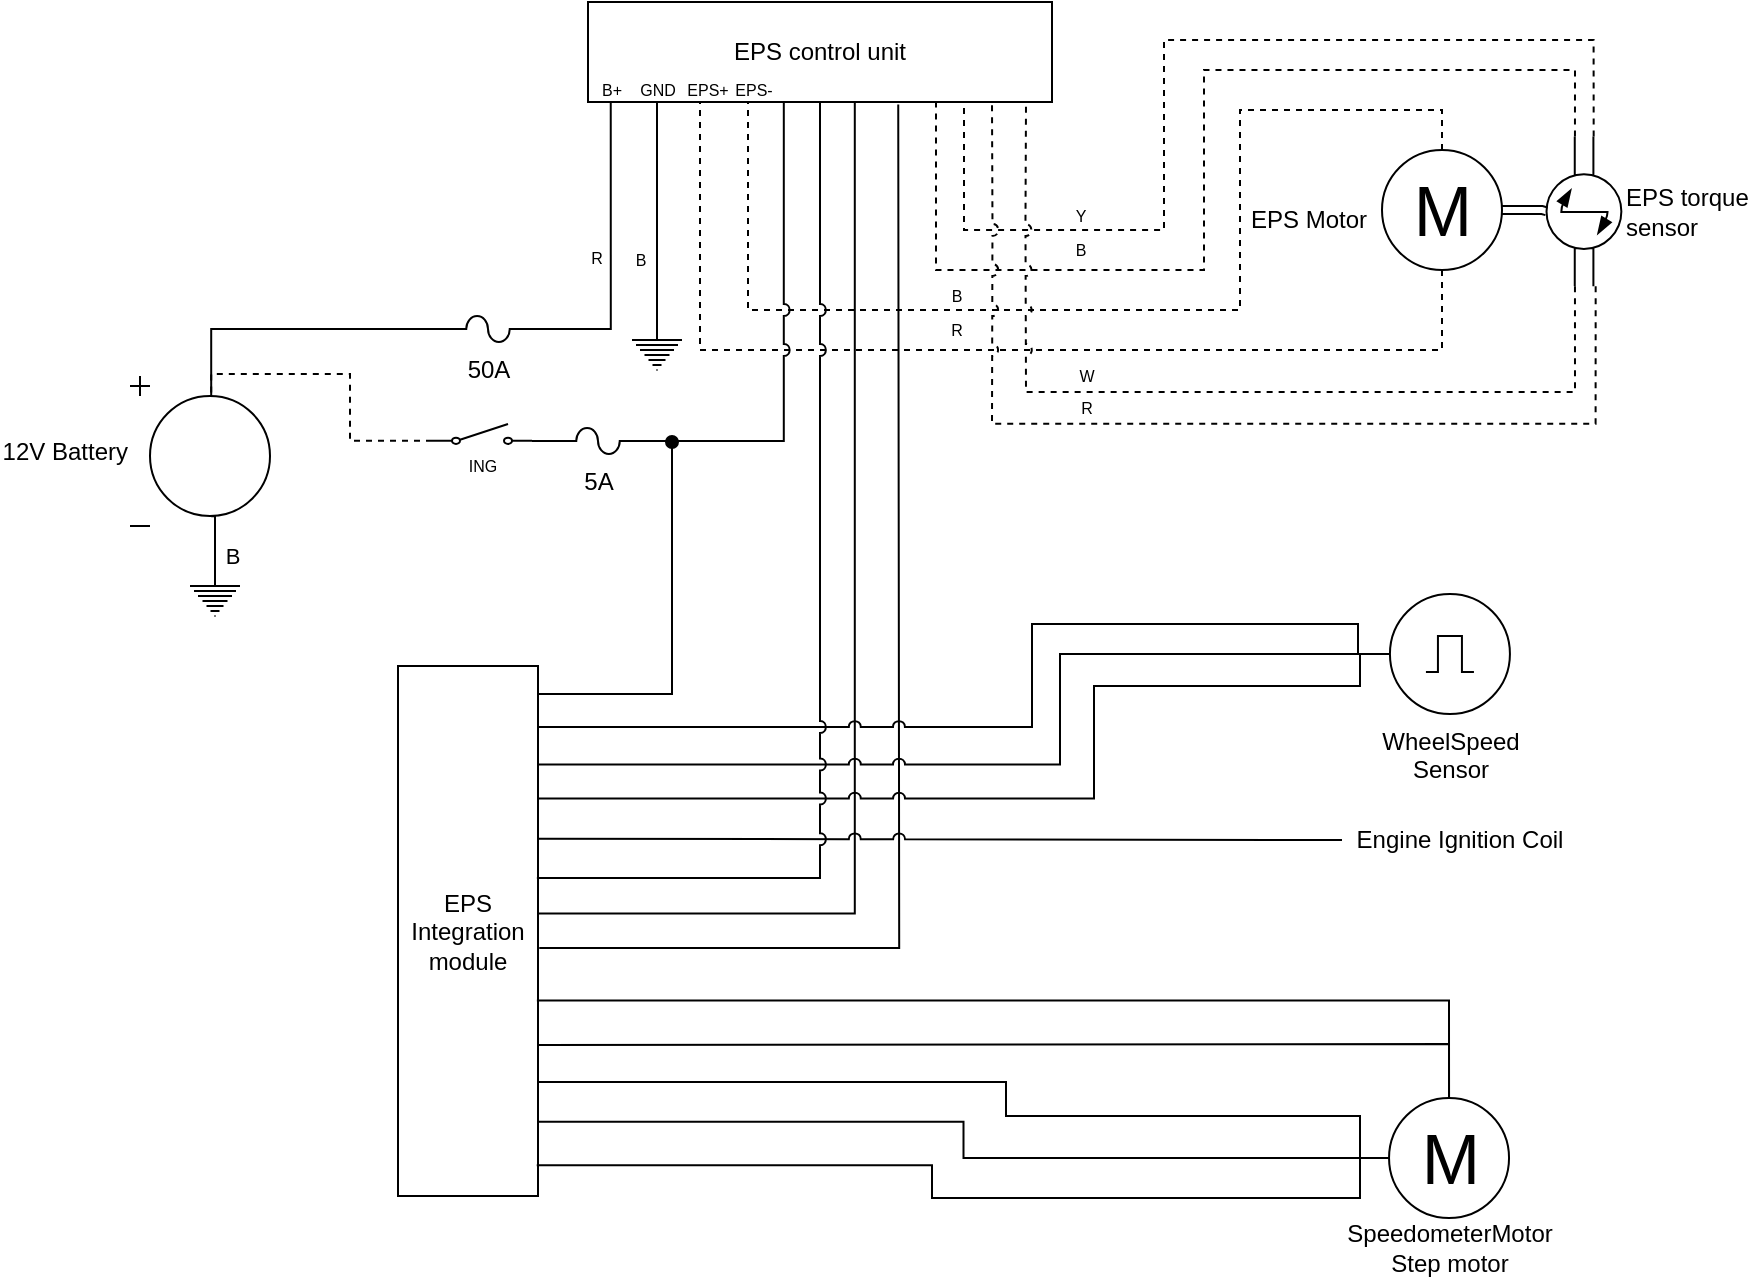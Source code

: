 <mxfile version="16.0.0" type="device"><diagram name="Page-1" id="7e0a89b8-554c-2b80-1dc8-d5c74ca68de4"><mxGraphModel dx="1221" dy="764" grid="0" gridSize="10" guides="1" tooltips="1" connect="1" arrows="1" fold="1" page="1" pageScale="1" pageWidth="1100" pageHeight="850" background="none" math="0" shadow="0"><root><mxCell id="0"/><mxCell id="1" parent="0"/><mxCell id="TnD8wYBWgHImMYuHP2lg-18" style="edgeStyle=orthogonalEdgeStyle;rounded=0;orthogonalLoop=1;jettySize=auto;html=1;exitX=0.58;exitY=0.135;exitDx=0;exitDy=0;exitPerimeter=0;entryX=0;entryY=0.5;entryDx=0;entryDy=0;entryPerimeter=0;endArrow=none;endFill=0;" edge="1" parent="1" source="TnD8wYBWgHImMYuHP2lg-5" target="TnD8wYBWgHImMYuHP2lg-24"><mxGeometry relative="1" as="geometry"><Array as="points"><mxPoint x="162" y="260"/></Array></mxGeometry></mxCell><mxCell id="TnD8wYBWgHImMYuHP2lg-10" value="" style="group" vertex="1" connectable="0" parent="1"><mxGeometry x="746.97" y="644" width="68" height="90" as="geometry"/></mxCell><mxCell id="TnD8wYBWgHImMYuHP2lg-11" value="M" style="verticalLabelPosition=middle;shadow=0;dashed=0;align=center;html=1;verticalAlign=middle;strokeWidth=1;shape=ellipse;aspect=fixed;fontSize=35;" vertex="1" parent="TnD8wYBWgHImMYuHP2lg-10"><mxGeometry x="3.552" width="60" height="60" as="geometry"/></mxCell><mxCell id="TnD8wYBWgHImMYuHP2lg-12" value="SpeedometerMotor&lt;br&gt;Step motor" style="text;html=1;strokeColor=none;fillColor=none;align=center;verticalAlign=middle;whiteSpace=wrap;rounded=0;" vertex="1" parent="TnD8wYBWgHImMYuHP2lg-10"><mxGeometry y="60" width="68" height="30" as="geometry"/></mxCell><mxCell id="TnD8wYBWgHImMYuHP2lg-83" style="edgeStyle=orthogonalEdgeStyle;rounded=0;jumpStyle=arc;jumpSize=6;orthogonalLoop=1;jettySize=auto;html=1;exitX=0.467;exitY=0.006;exitDx=0;exitDy=0;entryX=0.575;entryY=1.007;entryDx=0;entryDy=0;entryPerimeter=0;fontSize=12;startArrow=none;startFill=0;endArrow=none;endFill=0;exitPerimeter=0;" edge="1" parent="1" source="TnD8wYBWgHImMYuHP2lg-14" target="TnD8wYBWgHImMYuHP2lg-1"><mxGeometry relative="1" as="geometry"/></mxCell><mxCell id="TnD8wYBWgHImMYuHP2lg-84" style="edgeStyle=orthogonalEdgeStyle;rounded=0;jumpStyle=arc;jumpSize=6;orthogonalLoop=1;jettySize=auto;html=1;exitX=0.532;exitY=-0.009;exitDx=0;exitDy=0;fontSize=12;startArrow=none;startFill=0;endArrow=none;endFill=0;exitPerimeter=0;" edge="1" parent="1" source="TnD8wYBWgHImMYuHP2lg-14"><mxGeometry relative="1" as="geometry"><mxPoint x="505.118" y="147.294" as="targetPoint"/></mxGeometry></mxCell><mxCell id="TnD8wYBWgHImMYuHP2lg-14" value="EPS Integration module" style="rounded=0;whiteSpace=wrap;html=1;direction=south;" vertex="1" parent="1"><mxGeometry x="255" y="428" width="70" height="265" as="geometry"/></mxCell><mxCell id="TnD8wYBWgHImMYuHP2lg-21" value="B" style="edgeStyle=orthogonalEdgeStyle;rounded=0;orthogonalLoop=1;jettySize=auto;html=1;exitX=0.5;exitY=0;exitDx=0;exitDy=0;exitPerimeter=0;endArrow=none;endFill=0;entryX=0.5;entryY=1;entryDx=0;entryDy=0;fontSize=8;" edge="1" parent="1" source="TnD8wYBWgHImMYuHP2lg-20" target="TnD8wYBWgHImMYuHP2lg-28"><mxGeometry x="-0.397" y="9" relative="1" as="geometry"><mxPoint x="383" y="220" as="targetPoint"/><Array as="points"><mxPoint x="385" y="242"/><mxPoint x="385" y="242"/></Array><mxPoint as="offset"/></mxGeometry></mxCell><mxCell id="TnD8wYBWgHImMYuHP2lg-20" value="" style="pointerEvents=1;verticalLabelPosition=bottom;shadow=0;dashed=0;align=center;html=1;verticalAlign=top;shape=mxgraph.electrical.signal_sources.protective_earth;" vertex="1" parent="1"><mxGeometry x="372" y="260" width="25" height="20" as="geometry"/></mxCell><mxCell id="TnD8wYBWgHImMYuHP2lg-25" style="edgeStyle=orthogonalEdgeStyle;rounded=0;orthogonalLoop=1;jettySize=auto;html=1;exitX=1;exitY=0.5;exitDx=0;exitDy=0;exitPerimeter=0;entryX=0.049;entryY=0.983;entryDx=0;entryDy=0;entryPerimeter=0;endArrow=none;endFill=0;" edge="1" parent="1" source="TnD8wYBWgHImMYuHP2lg-24" target="TnD8wYBWgHImMYuHP2lg-1"><mxGeometry relative="1" as="geometry"/></mxCell><mxCell id="TnD8wYBWgHImMYuHP2lg-26" value="R" style="edgeLabel;html=1;align=center;verticalAlign=middle;resizable=0;points=[];fontSize=8;" vertex="1" connectable="0" parent="TnD8wYBWgHImMYuHP2lg-25"><mxGeometry x="-0.71" y="2" relative="1" as="geometry"><mxPoint x="14" y="-34" as="offset"/></mxGeometry></mxCell><mxCell id="TnD8wYBWgHImMYuHP2lg-24" value="50A" style="pointerEvents=1;verticalLabelPosition=bottom;shadow=0;dashed=0;align=center;html=1;verticalAlign=top;shape=mxgraph.electrical.miscellaneous.fuse_4;" vertex="1" parent="1"><mxGeometry x="283" y="253" width="34" height="13" as="geometry"/></mxCell><mxCell id="TnD8wYBWgHImMYuHP2lg-29" style="edgeStyle=orthogonalEdgeStyle;rounded=0;orthogonalLoop=1;jettySize=auto;html=1;exitX=0.5;exitY=1;exitDx=0;exitDy=0;fontSize=8;endArrow=none;endFill=0;entryX=0.25;entryY=1;entryDx=0;entryDy=0;dashed=1;" edge="1" parent="1" source="TnD8wYBWgHImMYuHP2lg-4" target="TnD8wYBWgHImMYuHP2lg-1"><mxGeometry relative="1" as="geometry"><mxPoint x="670" y="280" as="targetPoint"/><Array as="points"><mxPoint x="777" y="270"/><mxPoint x="406" y="270"/></Array></mxGeometry></mxCell><mxCell id="TnD8wYBWgHImMYuHP2lg-32" value="R" style="edgeLabel;html=1;align=center;verticalAlign=middle;resizable=0;points=[];fontSize=8;" vertex="1" connectable="0" parent="TnD8wYBWgHImMYuHP2lg-29"><mxGeometry x="0.026" relative="1" as="geometry"><mxPoint x="-8" y="-10" as="offset"/></mxGeometry></mxCell><mxCell id="TnD8wYBWgHImMYuHP2lg-30" value="" style="group" vertex="1" connectable="0" parent="1"><mxGeometry x="676.5" y="170" width="208.94" height="90" as="geometry"/></mxCell><mxCell id="TnD8wYBWgHImMYuHP2lg-23" value="" style="group" vertex="1" connectable="0" parent="TnD8wYBWgHImMYuHP2lg-30"><mxGeometry x="67" width="141.94" height="90" as="geometry"/></mxCell><mxCell id="TnD8wYBWgHImMYuHP2lg-9" value="" style="group;labelPosition=left;verticalLabelPosition=bottom;align=right;verticalAlign=top;" vertex="1" connectable="0" parent="TnD8wYBWgHImMYuHP2lg-23"><mxGeometry width="67" height="90" as="geometry"/></mxCell><mxCell id="TnD8wYBWgHImMYuHP2lg-4" value="M" style="verticalLabelPosition=middle;shadow=0;dashed=0;align=center;html=1;verticalAlign=middle;strokeWidth=1;shape=ellipse;aspect=fixed;fontSize=35;" vertex="1" parent="TnD8wYBWgHImMYuHP2lg-9"><mxGeometry x="3.5" width="60" height="60" as="geometry"/></mxCell><mxCell id="TnD8wYBWgHImMYuHP2lg-22" value="EPS torque&lt;br&gt;sensor" style="verticalLabelPosition=middle;aspect=fixed;html=1;verticalAlign=middle;strokeColor=#000000;fillColor=#000000;align=left;outlineConnect=0;shape=mxgraph.fluid_power.x11940;points=[[0,0.37,0],[0,0.62,0],[1,0.37,0],[1,0.62,0]];labelPosition=right;direction=south;" vertex="1" parent="TnD8wYBWgHImMYuHP2lg-23"><mxGeometry x="85.76" y="-6.76" width="37.42" height="74.94" as="geometry"/></mxCell><mxCell id="TnD8wYBWgHImMYuHP2lg-38" style="edgeStyle=orthogonalEdgeStyle;shape=link;rounded=0;orthogonalLoop=1;jettySize=auto;html=1;exitX=1;exitY=0.5;exitDx=0;exitDy=0;fontSize=8;endArrow=none;endFill=0;" edge="1" parent="TnD8wYBWgHImMYuHP2lg-23" source="TnD8wYBWgHImMYuHP2lg-4" target="TnD8wYBWgHImMYuHP2lg-22"><mxGeometry relative="1" as="geometry"/></mxCell><mxCell id="TnD8wYBWgHImMYuHP2lg-8" value="EPS Motor" style="text;html=1;strokeColor=none;fillColor=none;align=center;verticalAlign=middle;whiteSpace=wrap;rounded=0;" vertex="1" parent="TnD8wYBWgHImMYuHP2lg-30"><mxGeometry y="20" width="67" height="30" as="geometry"/></mxCell><mxCell id="TnD8wYBWgHImMYuHP2lg-31" style="edgeStyle=orthogonalEdgeStyle;rounded=0;orthogonalLoop=1;jettySize=auto;html=1;exitX=0.5;exitY=0;exitDx=0;exitDy=0;fontSize=8;endArrow=none;endFill=0;dashed=1;" edge="1" parent="1" source="TnD8wYBWgHImMYuHP2lg-4" target="TnD8wYBWgHImMYuHP2lg-1"><mxGeometry relative="1" as="geometry"><Array as="points"><mxPoint x="777" y="150"/><mxPoint x="676" y="150"/><mxPoint x="676" y="250"/><mxPoint x="430" y="250"/></Array></mxGeometry></mxCell><mxCell id="TnD8wYBWgHImMYuHP2lg-33" value="B" style="edgeLabel;html=1;align=center;verticalAlign=middle;resizable=0;points=[];fontSize=8;" vertex="1" connectable="0" parent="TnD8wYBWgHImMYuHP2lg-31"><mxGeometry x="0.145" y="-1" relative="1" as="geometry"><mxPoint x="-36" y="-6" as="offset"/></mxGeometry></mxCell><mxCell id="TnD8wYBWgHImMYuHP2lg-36" value="" style="group;strokeColor=none;fillColor=default;" vertex="1" connectable="0" parent="1"><mxGeometry x="350" y="96" width="232" height="50" as="geometry"/></mxCell><mxCell id="TnD8wYBWgHImMYuHP2lg-1" value="EPS control unit" style="rounded=0;whiteSpace=wrap;html=1;" vertex="1" parent="TnD8wYBWgHImMYuHP2lg-36"><mxGeometry width="232" height="50" as="geometry"/></mxCell><mxCell id="TnD8wYBWgHImMYuHP2lg-27" value="B+" style="text;html=1;strokeColor=none;fillColor=none;align=center;verticalAlign=middle;whiteSpace=wrap;rounded=0;fontSize=8;" vertex="1" parent="TnD8wYBWgHImMYuHP2lg-36"><mxGeometry x="2" y="40" width="20" height="8" as="geometry"/></mxCell><mxCell id="TnD8wYBWgHImMYuHP2lg-28" value="GND" style="text;html=1;strokeColor=none;fillColor=none;align=center;verticalAlign=middle;whiteSpace=wrap;rounded=0;fontSize=8;" vertex="1" parent="TnD8wYBWgHImMYuHP2lg-36"><mxGeometry x="24.5" y="40" width="20" height="8" as="geometry"/></mxCell><mxCell id="TnD8wYBWgHImMYuHP2lg-34" value="EPS+" style="text;html=1;strokeColor=none;fillColor=none;align=center;verticalAlign=middle;whiteSpace=wrap;rounded=0;fontSize=8;" vertex="1" parent="TnD8wYBWgHImMYuHP2lg-36"><mxGeometry x="50" y="40" width="20" height="8" as="geometry"/></mxCell><mxCell id="TnD8wYBWgHImMYuHP2lg-35" value="EPS-" style="text;html=1;strokeColor=none;fillColor=none;align=center;verticalAlign=middle;whiteSpace=wrap;rounded=0;fontSize=8;" vertex="1" parent="TnD8wYBWgHImMYuHP2lg-36"><mxGeometry x="73" y="40" width="20" height="8" as="geometry"/></mxCell><mxCell id="TnD8wYBWgHImMYuHP2lg-37" style="edgeStyle=orthogonalEdgeStyle;rounded=0;orthogonalLoop=1;jettySize=auto;html=1;exitX=0;exitY=0.37;exitDx=0;exitDy=0;exitPerimeter=0;fontSize=8;endArrow=none;endFill=0;entryX=0.812;entryY=1.002;entryDx=0;entryDy=0;dashed=1;entryPerimeter=0;" edge="1" parent="1" source="TnD8wYBWgHImMYuHP2lg-22" target="TnD8wYBWgHImMYuHP2lg-1"><mxGeometry relative="1" as="geometry"><mxPoint x="810.207" y="156.828" as="targetPoint"/><Array as="points"><mxPoint x="853" y="115"/><mxPoint x="638" y="115"/><mxPoint x="638" y="210"/><mxPoint x="538" y="210"/><mxPoint x="538" y="146"/></Array></mxGeometry></mxCell><mxCell id="TnD8wYBWgHImMYuHP2lg-45" value="Y" style="edgeLabel;html=1;align=center;verticalAlign=middle;resizable=0;points=[];fontSize=8;" vertex="1" connectable="0" parent="TnD8wYBWgHImMYuHP2lg-37"><mxGeometry x="0.516" y="-1" relative="1" as="geometry"><mxPoint x="-4" y="-6" as="offset"/></mxGeometry></mxCell><mxCell id="TnD8wYBWgHImMYuHP2lg-40" style="edgeStyle=orthogonalEdgeStyle;rounded=0;orthogonalLoop=1;jettySize=auto;html=1;exitX=0;exitY=0.62;exitDx=0;exitDy=0;exitPerimeter=0;fontSize=8;endArrow=none;endFill=0;dashed=1;entryX=0.75;entryY=1;entryDx=0;entryDy=0;" edge="1" parent="1" source="TnD8wYBWgHImMYuHP2lg-22" target="TnD8wYBWgHImMYuHP2lg-1"><mxGeometry relative="1" as="geometry"><mxPoint x="447" y="149" as="targetPoint"/><Array as="points"><mxPoint x="844" y="130"/><mxPoint x="658" y="130"/><mxPoint x="658" y="230"/><mxPoint x="524" y="230"/></Array></mxGeometry></mxCell><mxCell id="TnD8wYBWgHImMYuHP2lg-44" value="B" style="edgeLabel;html=1;align=center;verticalAlign=middle;resizable=0;points=[];fontSize=8;" vertex="1" connectable="0" parent="TnD8wYBWgHImMYuHP2lg-40"><mxGeometry x="0.892" relative="1" as="geometry"><mxPoint x="72" y="45" as="offset"/></mxGeometry></mxCell><mxCell id="TnD8wYBWgHImMYuHP2lg-41" style="edgeStyle=orthogonalEdgeStyle;rounded=0;orthogonalLoop=1;jettySize=auto;html=1;exitX=1;exitY=0.37;exitDx=0;exitDy=0;exitPerimeter=0;entryX=0.868;entryY=1.002;entryDx=0;entryDy=0;entryPerimeter=0;fontSize=8;endArrow=none;endFill=0;jumpStyle=arc;jumpSize=6;dashed=1;" edge="1" parent="1"><mxGeometry relative="1" as="geometry"><mxPoint x="853.835" y="238.09" as="sourcePoint"/><mxPoint x="552.376" y="146.01" as="targetPoint"/><Array as="points"><mxPoint x="854" y="306.91"/><mxPoint x="552" y="306.91"/><mxPoint x="552" y="145.91"/></Array></mxGeometry></mxCell><mxCell id="TnD8wYBWgHImMYuHP2lg-46" value="R" style="edgeLabel;html=1;align=center;verticalAlign=middle;resizable=0;points=[];fontSize=8;" vertex="1" connectable="0" parent="TnD8wYBWgHImMYuHP2lg-41"><mxGeometry x="0.11" relative="1" as="geometry"><mxPoint x="-29" y="-8" as="offset"/></mxGeometry></mxCell><mxCell id="TnD8wYBWgHImMYuHP2lg-43" style="edgeStyle=orthogonalEdgeStyle;rounded=0;jumpStyle=arc;jumpSize=6;orthogonalLoop=1;jettySize=auto;html=1;exitX=1;exitY=0.62;exitDx=0;exitDy=0;exitPerimeter=0;entryX=0.942;entryY=1.017;entryDx=0;entryDy=0;entryPerimeter=0;fontSize=8;endArrow=none;endFill=0;dashed=1;" edge="1" parent="1" source="TnD8wYBWgHImMYuHP2lg-22" target="TnD8wYBWgHImMYuHP2lg-1"><mxGeometry relative="1" as="geometry"><Array as="points"><mxPoint x="844" y="291"/><mxPoint x="569" y="291"/><mxPoint x="569" y="147"/></Array></mxGeometry></mxCell><mxCell id="TnD8wYBWgHImMYuHP2lg-47" value="W" style="edgeLabel;html=1;align=center;verticalAlign=middle;resizable=0;points=[];fontSize=8;" vertex="1" connectable="0" parent="TnD8wYBWgHImMYuHP2lg-43"><mxGeometry x="0.319" y="-1" relative="1" as="geometry"><mxPoint x="13" y="-7" as="offset"/></mxGeometry></mxCell><mxCell id="TnD8wYBWgHImMYuHP2lg-57" style="edgeStyle=orthogonalEdgeStyle;rounded=0;jumpStyle=arc;jumpSize=6;orthogonalLoop=1;jettySize=auto;html=1;exitX=0;exitY=0.84;exitDx=0;exitDy=0;exitPerimeter=0;entryX=0.58;entryY=0.135;entryDx=0;entryDy=0;entryPerimeter=0;fontSize=8;endArrow=none;endFill=0;dashed=1;" edge="1" parent="1" source="TnD8wYBWgHImMYuHP2lg-51" target="TnD8wYBWgHImMYuHP2lg-5"><mxGeometry relative="1" as="geometry"><Array as="points"><mxPoint x="231" y="315"/><mxPoint x="231" y="282"/><mxPoint x="162" y="282"/></Array></mxGeometry></mxCell><mxCell id="TnD8wYBWgHImMYuHP2lg-58" style="edgeStyle=orthogonalEdgeStyle;rounded=0;jumpStyle=arc;jumpSize=6;orthogonalLoop=1;jettySize=auto;html=1;exitX=1;exitY=0.5;exitDx=0;exitDy=0;exitPerimeter=0;entryX=0.422;entryY=0.997;entryDx=0;entryDy=0;entryPerimeter=0;fontSize=8;endArrow=none;endFill=0;" edge="1" parent="1" source="TnD8wYBWgHImMYuHP2lg-59" target="TnD8wYBWgHImMYuHP2lg-1"><mxGeometry relative="1" as="geometry"/></mxCell><mxCell id="TnD8wYBWgHImMYuHP2lg-51" value="ING" style="pointerEvents=1;verticalLabelPosition=bottom;shadow=0;dashed=0;align=center;html=1;verticalAlign=top;shape=mxgraph.electrical.electro-mechanical.simple_switch;fontSize=8;strokeColor=default;fillColor=default;" vertex="1" parent="1"><mxGeometry x="272" y="307" width="50" height="10" as="geometry"/></mxCell><mxCell id="TnD8wYBWgHImMYuHP2lg-56" value="" style="group" vertex="1" connectable="0" parent="1"><mxGeometry x="121" y="283" width="70" height="120" as="geometry"/></mxCell><mxCell id="TnD8wYBWgHImMYuHP2lg-5" value="12V Battery" style="pointerEvents=1;verticalLabelPosition=middle;shadow=0;dashed=0;align=right;html=1;verticalAlign=middle;shape=mxgraph.electrical.signal_sources.dc_source_1;labelPosition=left;" vertex="1" parent="TnD8wYBWgHImMYuHP2lg-56"><mxGeometry width="70" height="75" as="geometry"/></mxCell><mxCell id="TnD8wYBWgHImMYuHP2lg-16" value="" style="pointerEvents=1;verticalLabelPosition=bottom;shadow=0;dashed=0;align=center;html=1;verticalAlign=top;shape=mxgraph.electrical.signal_sources.protective_earth;" vertex="1" parent="TnD8wYBWgHImMYuHP2lg-56"><mxGeometry x="30" y="100" width="25" height="20" as="geometry"/></mxCell><mxCell id="TnD8wYBWgHImMYuHP2lg-17" value="B" style="edgeStyle=orthogonalEdgeStyle;rounded=0;orthogonalLoop=1;jettySize=auto;html=1;exitX=0.58;exitY=0.935;exitDx=0;exitDy=0;exitPerimeter=0;entryX=0.5;entryY=0;entryDx=0;entryDy=0;entryPerimeter=0;endArrow=none;endFill=0;" edge="1" parent="TnD8wYBWgHImMYuHP2lg-56" source="TnD8wYBWgHImMYuHP2lg-5" target="TnD8wYBWgHImMYuHP2lg-16"><mxGeometry x="0.372" y="8" relative="1" as="geometry"><mxPoint as="offset"/></mxGeometry></mxCell><mxCell id="TnD8wYBWgHImMYuHP2lg-60" style="edgeStyle=orthogonalEdgeStyle;rounded=0;jumpStyle=arc;jumpSize=6;orthogonalLoop=1;jettySize=auto;html=1;exitX=0;exitY=0.5;exitDx=0;exitDy=0;exitPerimeter=0;entryX=1;entryY=0.84;entryDx=0;entryDy=0;entryPerimeter=0;fontSize=8;endArrow=none;endFill=0;" edge="1" parent="1" source="TnD8wYBWgHImMYuHP2lg-59" target="TnD8wYBWgHImMYuHP2lg-51"><mxGeometry relative="1" as="geometry"/></mxCell><mxCell id="TnD8wYBWgHImMYuHP2lg-66" style="rounded=0;jumpStyle=arc;jumpSize=6;orthogonalLoop=1;jettySize=auto;html=1;fontSize=12;endArrow=none;endFill=0;edgeStyle=orthogonalEdgeStyle;startArrow=oval;startFill=1;" edge="1" parent="1"><mxGeometry relative="1" as="geometry"><mxPoint x="392" y="316" as="sourcePoint"/><mxPoint x="325" y="442" as="targetPoint"/><Array as="points"><mxPoint x="392" y="442"/></Array></mxGeometry></mxCell><mxCell id="TnD8wYBWgHImMYuHP2lg-59" value="5A" style="pointerEvents=1;verticalLabelPosition=bottom;shadow=0;dashed=0;align=center;html=1;verticalAlign=top;shape=mxgraph.electrical.miscellaneous.fuse_4;" vertex="1" parent="1"><mxGeometry x="338" y="309" width="34" height="13" as="geometry"/></mxCell><mxCell id="TnD8wYBWgHImMYuHP2lg-70" style="edgeStyle=orthogonalEdgeStyle;rounded=0;jumpStyle=arc;jumpSize=6;orthogonalLoop=1;jettySize=auto;html=1;exitX=0;exitY=0.5;exitDx=0;exitDy=0;exitPerimeter=0;entryX=0.115;entryY=0;entryDx=0;entryDy=0;entryPerimeter=0;fontSize=12;startArrow=none;startFill=0;endArrow=none;endFill=0;" edge="1" parent="1" source="TnD8wYBWgHImMYuHP2lg-63" target="TnD8wYBWgHImMYuHP2lg-14"><mxGeometry relative="1" as="geometry"><Array as="points"><mxPoint x="735" y="422"/><mxPoint x="735" y="407"/><mxPoint x="572" y="407"/><mxPoint x="572" y="459"/></Array></mxGeometry></mxCell><mxCell id="TnD8wYBWgHImMYuHP2lg-71" style="edgeStyle=orthogonalEdgeStyle;rounded=0;jumpStyle=arc;jumpSize=6;orthogonalLoop=1;jettySize=auto;html=1;exitX=0;exitY=0.5;exitDx=0;exitDy=0;exitPerimeter=0;entryX=0.186;entryY=0;entryDx=0;entryDy=0;entryPerimeter=0;fontSize=12;startArrow=none;startFill=0;endArrow=none;endFill=0;" edge="1" parent="1" source="TnD8wYBWgHImMYuHP2lg-63" target="TnD8wYBWgHImMYuHP2lg-14"><mxGeometry relative="1" as="geometry"><Array as="points"><mxPoint x="586" y="422"/><mxPoint x="586" y="477"/></Array></mxGeometry></mxCell><mxCell id="TnD8wYBWgHImMYuHP2lg-72" style="edgeStyle=orthogonalEdgeStyle;rounded=0;jumpStyle=arc;jumpSize=6;orthogonalLoop=1;jettySize=auto;html=1;exitX=0;exitY=0.5;exitDx=0;exitDy=0;exitPerimeter=0;fontSize=12;startArrow=none;startFill=0;endArrow=none;endFill=0;entryX=0.25;entryY=0;entryDx=0;entryDy=0;" edge="1" parent="1" source="TnD8wYBWgHImMYuHP2lg-63" target="TnD8wYBWgHImMYuHP2lg-14"><mxGeometry relative="1" as="geometry"><mxPoint x="355.667" y="506.5" as="targetPoint"/><Array as="points"><mxPoint x="736" y="422"/><mxPoint x="736" y="438"/><mxPoint x="603" y="438"/><mxPoint x="603" y="494"/></Array></mxGeometry></mxCell><mxCell id="TnD8wYBWgHImMYuHP2lg-63" value="&lt;span style=&quot;font-size: 12px&quot;&gt;WheelSpeed&lt;br&gt;Sensor&lt;/span&gt;" style="pointerEvents=1;verticalLabelPosition=bottom;shadow=0;dashed=0;align=center;html=1;verticalAlign=top;shape=mxgraph.electrical.signal_sources.source;aspect=fixed;points=[[0.5,0,0],[1,0.5,0],[0.5,1,0],[0,0.5,0]];elSignalType=pulse;fontSize=8;strokeColor=default;fillColor=default;" vertex="1" parent="1"><mxGeometry x="750.97" y="392" width="60" height="60" as="geometry"/></mxCell><mxCell id="TnD8wYBWgHImMYuHP2lg-74" style="edgeStyle=orthogonalEdgeStyle;rounded=0;jumpStyle=arc;jumpSize=6;orthogonalLoop=1;jettySize=auto;html=1;exitX=0;exitY=0.5;exitDx=0;exitDy=0;entryX=0.326;entryY=-0.006;entryDx=0;entryDy=0;entryPerimeter=0;fontSize=12;startArrow=none;startFill=0;endArrow=none;endFill=0;" edge="1" parent="1" source="TnD8wYBWgHImMYuHP2lg-73" target="TnD8wYBWgHImMYuHP2lg-14"><mxGeometry relative="1" as="geometry"/></mxCell><mxCell id="TnD8wYBWgHImMYuHP2lg-73" value="Engine Ignition Coil" style="text;html=1;strokeColor=none;fillColor=none;align=center;verticalAlign=middle;whiteSpace=wrap;rounded=0;fontSize=12;" vertex="1" parent="1"><mxGeometry x="727" y="500" width="118.03" height="30" as="geometry"/></mxCell><mxCell id="TnD8wYBWgHImMYuHP2lg-75" style="edgeStyle=orthogonalEdgeStyle;rounded=0;jumpStyle=arc;jumpSize=6;orthogonalLoop=1;jettySize=auto;html=1;exitX=0.5;exitY=0;exitDx=0;exitDy=0;fontSize=12;startArrow=none;startFill=0;endArrow=none;endFill=0;entryX=0.631;entryY=0.008;entryDx=0;entryDy=0;entryPerimeter=0;" edge="1" parent="1" source="TnD8wYBWgHImMYuHP2lg-11" target="TnD8wYBWgHImMYuHP2lg-14"><mxGeometry relative="1" as="geometry"><Array as="points"><mxPoint x="781" y="595"/></Array></mxGeometry></mxCell><mxCell id="TnD8wYBWgHImMYuHP2lg-76" style="edgeStyle=orthogonalEdgeStyle;rounded=0;jumpStyle=arc;jumpSize=6;orthogonalLoop=1;jettySize=auto;html=1;exitX=0.5;exitY=0;exitDx=0;exitDy=0;fontSize=12;startArrow=none;startFill=0;endArrow=none;endFill=0;entryX=0.715;entryY=-0.003;entryDx=0;entryDy=0;entryPerimeter=0;" edge="1" parent="1" source="TnD8wYBWgHImMYuHP2lg-11" target="TnD8wYBWgHImMYuHP2lg-14"><mxGeometry relative="1" as="geometry"><Array as="points"><mxPoint x="780" y="617"/><mxPoint x="765" y="617"/></Array></mxGeometry></mxCell><mxCell id="TnD8wYBWgHImMYuHP2lg-77" style="edgeStyle=orthogonalEdgeStyle;rounded=0;jumpStyle=arc;jumpSize=6;orthogonalLoop=1;jettySize=auto;html=1;exitX=0;exitY=0.5;exitDx=0;exitDy=0;fontSize=12;startArrow=none;startFill=0;endArrow=none;endFill=0;" edge="1" parent="1" source="TnD8wYBWgHImMYuHP2lg-11" target="TnD8wYBWgHImMYuHP2lg-14"><mxGeometry relative="1" as="geometry"><mxPoint x="326" y="636" as="targetPoint"/><Array as="points"><mxPoint x="736" y="674"/><mxPoint x="736" y="653"/><mxPoint x="559" y="653"/><mxPoint x="559" y="636"/></Array></mxGeometry></mxCell><mxCell id="TnD8wYBWgHImMYuHP2lg-79" style="edgeStyle=orthogonalEdgeStyle;rounded=0;jumpStyle=arc;jumpSize=6;orthogonalLoop=1;jettySize=auto;html=1;exitX=0;exitY=0.5;exitDx=0;exitDy=0;entryX=0.86;entryY=-0.003;entryDx=0;entryDy=0;entryPerimeter=0;fontSize=12;startArrow=none;startFill=0;endArrow=none;endFill=0;" edge="1" parent="1" source="TnD8wYBWgHImMYuHP2lg-11" target="TnD8wYBWgHImMYuHP2lg-14"><mxGeometry relative="1" as="geometry"/></mxCell><mxCell id="TnD8wYBWgHImMYuHP2lg-80" style="edgeStyle=orthogonalEdgeStyle;rounded=0;jumpStyle=arc;jumpSize=6;orthogonalLoop=1;jettySize=auto;html=1;exitX=0;exitY=0.5;exitDx=0;exitDy=0;entryX=0.942;entryY=0.009;entryDx=0;entryDy=0;entryPerimeter=0;fontSize=12;startArrow=none;startFill=0;endArrow=none;endFill=0;" edge="1" parent="1" source="TnD8wYBWgHImMYuHP2lg-11" target="TnD8wYBWgHImMYuHP2lg-14"><mxGeometry relative="1" as="geometry"><Array as="points"><mxPoint x="736" y="674"/><mxPoint x="736" y="694"/><mxPoint x="522" y="694"/><mxPoint x="522" y="678"/></Array></mxGeometry></mxCell><mxCell id="TnD8wYBWgHImMYuHP2lg-81" style="edgeStyle=orthogonalEdgeStyle;rounded=0;jumpStyle=arc;jumpSize=6;orthogonalLoop=1;jettySize=auto;html=1;exitX=0.5;exitY=1;exitDx=0;exitDy=0;entryX=0.4;entryY=0.008;entryDx=0;entryDy=0;entryPerimeter=0;fontSize=12;startArrow=none;startFill=0;endArrow=none;endFill=0;" edge="1" parent="1" source="TnD8wYBWgHImMYuHP2lg-1" target="TnD8wYBWgHImMYuHP2lg-14"><mxGeometry relative="1" as="geometry"/></mxCell></root></mxGraphModel></diagram></mxfile>